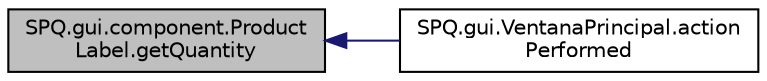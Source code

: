 digraph "SPQ.gui.component.ProductLabel.getQuantity"
{
  edge [fontname="Helvetica",fontsize="10",labelfontname="Helvetica",labelfontsize="10"];
  node [fontname="Helvetica",fontsize="10",shape=record];
  rankdir="LR";
  Node16 [label="SPQ.gui.component.Product\lLabel.getQuantity",height=0.2,width=0.4,color="black", fillcolor="grey75", style="filled", fontcolor="black"];
  Node16 -> Node17 [dir="back",color="midnightblue",fontsize="10",style="solid"];
  Node17 [label="SPQ.gui.VentanaPrincipal.action\lPerformed",height=0.2,width=0.4,color="black", fillcolor="white", style="filled",URL="$class_s_p_q_1_1gui_1_1_ventana_principal.html#a8cb181f9dff7128cd674383688ca2c56"];
}
